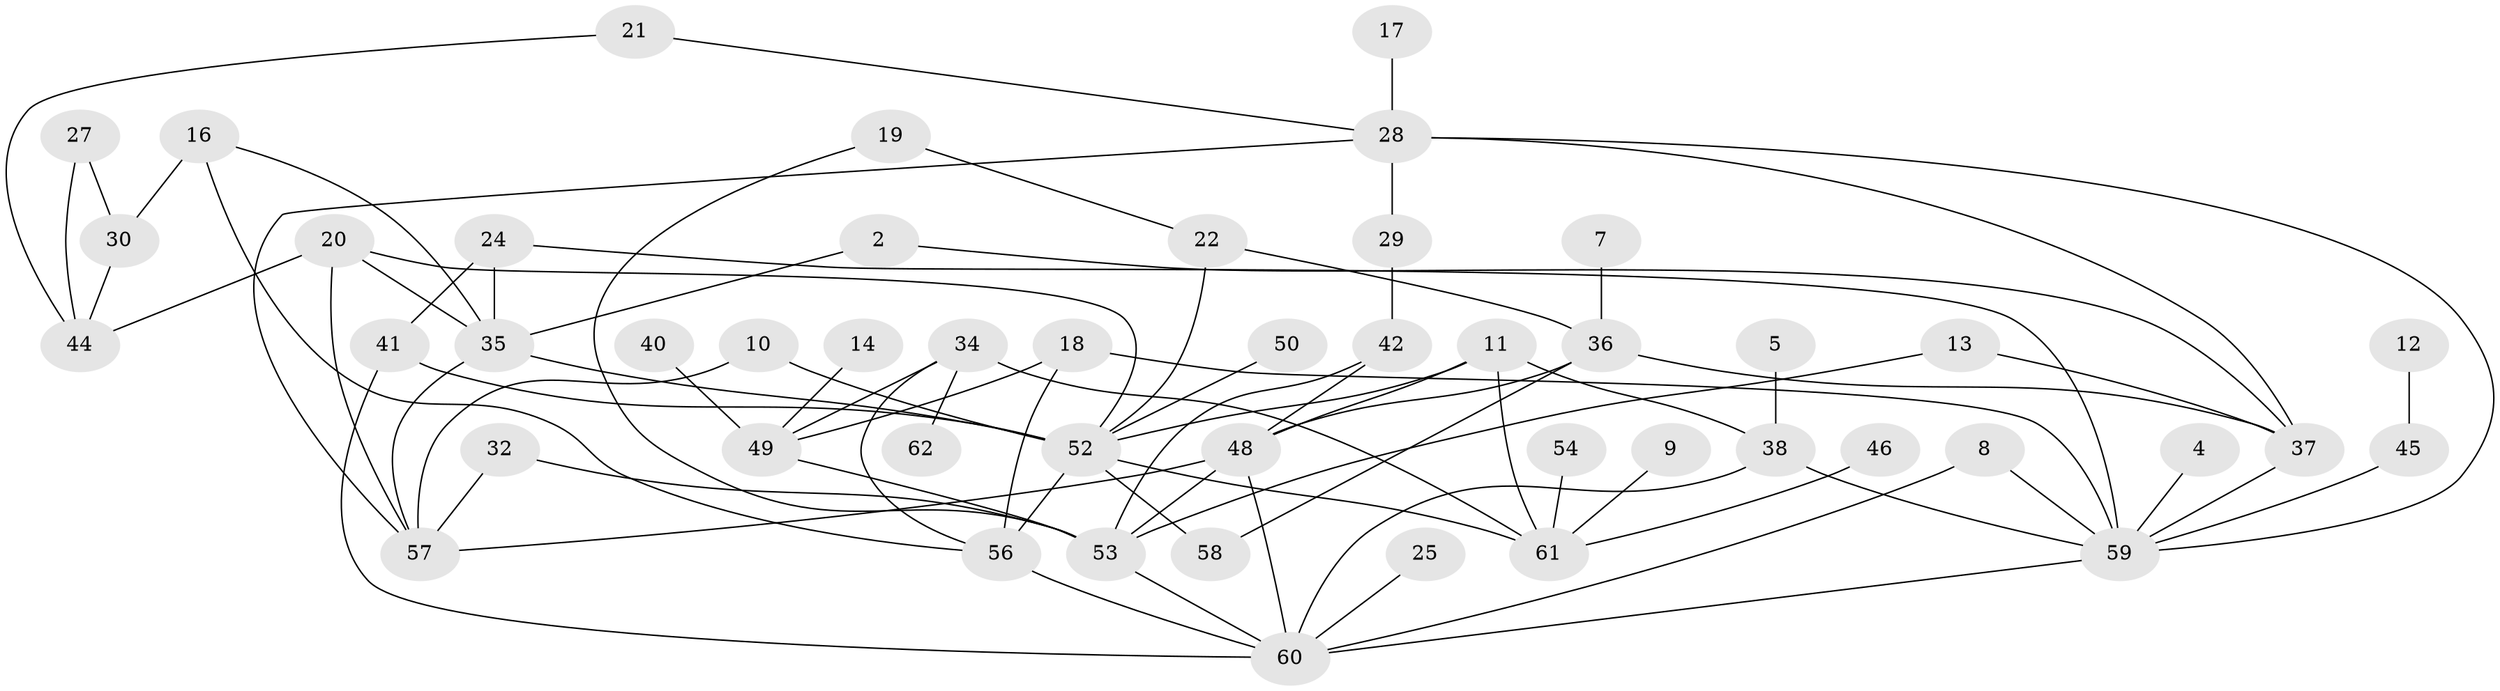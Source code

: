 // original degree distribution, {0: 0.08943089430894309, 1: 0.21138211382113822, 4: 0.14634146341463414, 3: 0.21951219512195122, 2: 0.2682926829268293, 5: 0.04878048780487805, 7: 0.008130081300813009, 6: 0.008130081300813009}
// Generated by graph-tools (version 1.1) at 2025/49/03/09/25 03:49:15]
// undirected, 49 vertices, 80 edges
graph export_dot {
graph [start="1"]
  node [color=gray90,style=filled];
  2;
  4;
  5;
  7;
  8;
  9;
  10;
  11;
  12;
  13;
  14;
  16;
  17;
  18;
  19;
  20;
  21;
  22;
  24;
  25;
  27;
  28;
  29;
  30;
  32;
  34;
  35;
  36;
  37;
  38;
  40;
  41;
  42;
  44;
  45;
  46;
  48;
  49;
  50;
  52;
  53;
  54;
  56;
  57;
  58;
  59;
  60;
  61;
  62;
  2 -- 35 [weight=1.0];
  2 -- 37 [weight=1.0];
  4 -- 59 [weight=1.0];
  5 -- 38 [weight=1.0];
  7 -- 36 [weight=1.0];
  8 -- 59 [weight=1.0];
  8 -- 60 [weight=1.0];
  9 -- 61 [weight=1.0];
  10 -- 52 [weight=1.0];
  10 -- 57 [weight=2.0];
  11 -- 38 [weight=1.0];
  11 -- 48 [weight=1.0];
  11 -- 52 [weight=1.0];
  11 -- 61 [weight=1.0];
  12 -- 45 [weight=1.0];
  13 -- 37 [weight=1.0];
  13 -- 53 [weight=1.0];
  14 -- 49 [weight=1.0];
  16 -- 30 [weight=1.0];
  16 -- 35 [weight=1.0];
  16 -- 56 [weight=1.0];
  17 -- 28 [weight=1.0];
  18 -- 49 [weight=1.0];
  18 -- 56 [weight=1.0];
  18 -- 59 [weight=1.0];
  19 -- 22 [weight=1.0];
  19 -- 53 [weight=1.0];
  20 -- 35 [weight=1.0];
  20 -- 44 [weight=1.0];
  20 -- 52 [weight=1.0];
  20 -- 57 [weight=1.0];
  21 -- 28 [weight=1.0];
  21 -- 44 [weight=1.0];
  22 -- 36 [weight=1.0];
  22 -- 52 [weight=1.0];
  24 -- 35 [weight=1.0];
  24 -- 41 [weight=1.0];
  24 -- 59 [weight=1.0];
  25 -- 60 [weight=1.0];
  27 -- 30 [weight=1.0];
  27 -- 44 [weight=1.0];
  28 -- 29 [weight=1.0];
  28 -- 37 [weight=1.0];
  28 -- 57 [weight=1.0];
  28 -- 59 [weight=1.0];
  29 -- 42 [weight=1.0];
  30 -- 44 [weight=1.0];
  32 -- 53 [weight=1.0];
  32 -- 57 [weight=1.0];
  34 -- 49 [weight=2.0];
  34 -- 56 [weight=1.0];
  34 -- 61 [weight=1.0];
  34 -- 62 [weight=1.0];
  35 -- 52 [weight=1.0];
  35 -- 57 [weight=1.0];
  36 -- 37 [weight=1.0];
  36 -- 48 [weight=1.0];
  36 -- 58 [weight=1.0];
  37 -- 59 [weight=1.0];
  38 -- 59 [weight=1.0];
  38 -- 60 [weight=1.0];
  40 -- 49 [weight=1.0];
  41 -- 52 [weight=1.0];
  41 -- 60 [weight=1.0];
  42 -- 48 [weight=1.0];
  42 -- 53 [weight=1.0];
  45 -- 59 [weight=1.0];
  46 -- 61 [weight=1.0];
  48 -- 53 [weight=1.0];
  48 -- 57 [weight=1.0];
  48 -- 60 [weight=1.0];
  49 -- 53 [weight=1.0];
  50 -- 52 [weight=1.0];
  52 -- 56 [weight=1.0];
  52 -- 58 [weight=1.0];
  52 -- 61 [weight=1.0];
  53 -- 60 [weight=1.0];
  54 -- 61 [weight=1.0];
  56 -- 60 [weight=2.0];
  59 -- 60 [weight=1.0];
}
